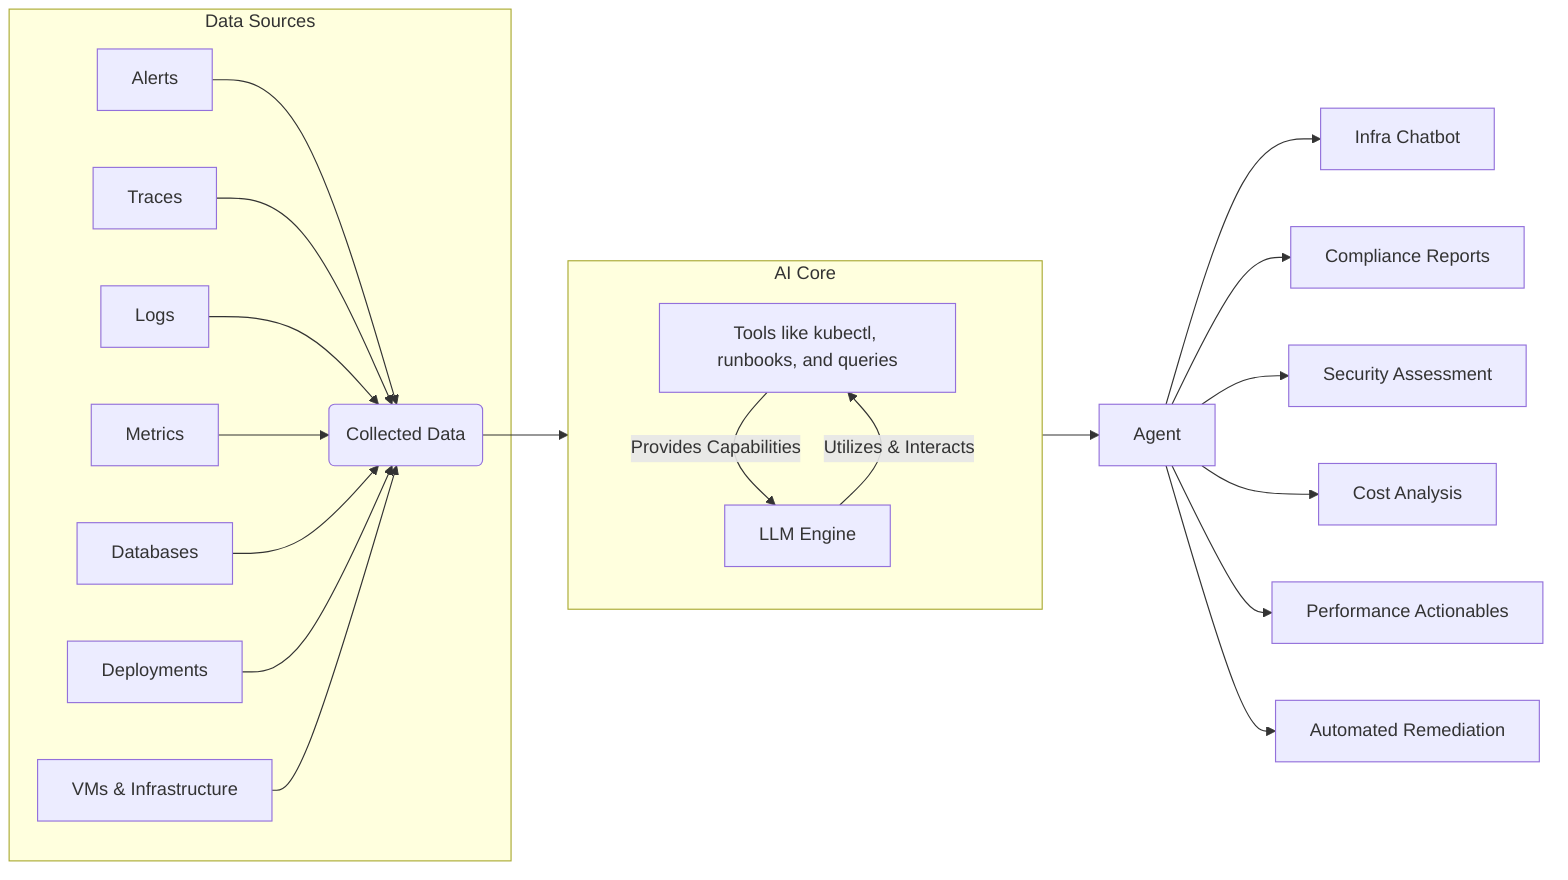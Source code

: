 graph LR
    subgraph Data Sources
        A[Alerts] --> D
        AA[Traces] --> D
        B[Logs] --> D
        C[Metrics] --> D
        E[Databases] --> D
        F[Deployments] --> D
        U[VMs & Infrastructure] --> D
    end

    D(Collected Data) --> CoreAI

    subgraph CoreAI [AI Core]
        T[Tools like kubectl, runbooks, and queries]
        H[LLM Engine]

        T -- Provides Capabilities --> H
        H -- Utilizes & Interacts --> T
    end

    CoreAI --> G[Agent]
    G --> I[Infra Chatbot]
    G --> J[Compliance Reports]
    G --> K[Security Assessment]
    G --> L[Cost Analysis]
    G --> M[Performance Actionables]
    G --> P[Automated Remediation]